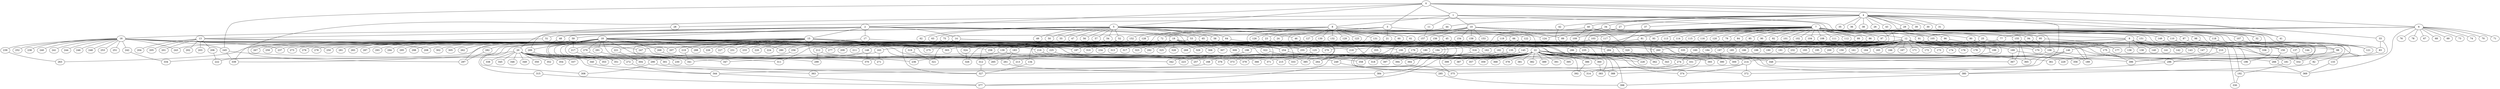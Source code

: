 
graph graphname {
    0 -- 1
0 -- 2
0 -- 3
0 -- 4
0 -- 5
0 -- 6
0 -- 365
0 -- 245
1 -- 7
1 -- 8
1 -- 9
1 -- 10
1 -- 11
1 -- 12
1 -- 339
2 -- 13
2 -- 14
2 -- 15
2 -- 16
2 -- 17
2 -- 18
2 -- 19
2 -- 20
2 -- 198
2 -- 117
3 -- 24
3 -- 21
3 -- 22
3 -- 23
4 -- 32
4 -- 34
4 -- 35
4 -- 36
4 -- 37
4 -- 38
4 -- 33
4 -- 40
4 -- 41
4 -- 42
4 -- 39
4 -- 44
4 -- 43
4 -- 25
4 -- 26
4 -- 27
4 -- 28
4 -- 29
4 -- 30
4 -- 31
5 -- 45
5 -- 46
5 -- 47
5 -- 48
5 -- 49
5 -- 50
5 -- 51
5 -- 52
5 -- 53
5 -- 54
5 -- 55
5 -- 56
5 -- 57
5 -- 58
5 -- 59
5 -- 60
5 -- 61
5 -- 62
5 -- 63
5 -- 64
5 -- 65
5 -- 66
5 -- 93
6 -- 67
6 -- 68
6 -- 69
6 -- 70
6 -- 71
6 -- 72
6 -- 73
6 -- 74
6 -- 75
6 -- 76
6 -- 77
6 -- 78
6 -- 369
7 -- 79
7 -- 80
7 -- 81
7 -- 82
7 -- 83
7 -- 84
7 -- 85
7 -- 86
7 -- 87
7 -- 88
7 -- 89
7 -- 90
7 -- 91
7 -- 92
7 -- 93
7 -- 94
7 -- 95
7 -- 96
7 -- 97
7 -- 98
7 -- 99
7 -- 100
7 -- 101
7 -- 102
7 -- 103
7 -- 104
7 -- 105
7 -- 106
7 -- 107
7 -- 108
7 -- 109
7 -- 110
7 -- 111
7 -- 112
7 -- 113
7 -- 114
7 -- 115
7 -- 116
7 -- 117
7 -- 118
7 -- 119
7 -- 120
7 -- 121
7 -- 32
8 -- 128
8 -- 130
8 -- 131
8 -- 132
8 -- 129
8 -- 122
8 -- 123
8 -- 124
8 -- 125
8 -- 126
8 -- 127
8 -- 72
9 -- 133
9 -- 134
9 -- 135
9 -- 136
9 -- 137
9 -- 138
9 -- 139
9 -- 140
9 -- 141
9 -- 142
9 -- 143
9 -- 144
9 -- 145
9 -- 146
9 -- 147
10 -- 148
10 -- 149
10 -- 150
10 -- 151
10 -- 152
10 -- 153
10 -- 154
10 -- 155
10 -- 156
10 -- 157
10 -- 158
10 -- 89
11 -- 157
12 -- 159
12 -- 160
12 -- 161
12 -- 162
12 -- 163
12 -- 164
12 -- 165
12 -- 166
12 -- 167
12 -- 168
12 -- 169
12 -- 170
12 -- 171
12 -- 172
12 -- 173
12 -- 174
12 -- 175
12 -- 176
12 -- 177
12 -- 178
12 -- 179
12 -- 180
12 -- 181
12 -- 182
12 -- 183
12 -- 184
12 -- 185
12 -- 186
12 -- 187
12 -- 188
12 -- 189
12 -- 190
12 -- 191
12 -- 192
12 -- 193
12 -- 194
12 -- 195
12 -- 196
12 -- 197
12 -- 198
12 -- 199
12 -- 200
13 -- 201
13 -- 202
13 -- 203
13 -- 204
13 -- 205
13 -- 206
13 -- 207
13 -- 208
14 -- 209
14 -- 210
14 -- 211
14 -- 212
14 -- 213
14 -- 214
15 -- 215
15 -- 216
15 -- 217
15 -- 218
15 -- 219
15 -- 220
15 -- 221
15 -- 222
15 -- 223
15 -- 224
15 -- 225
15 -- 226
15 -- 227
15 -- 228
15 -- 229
15 -- 230
15 -- 231
15 -- 232
15 -- 233
15 -- 234
15 -- 235
15 -- 236
16 -- 237
16 -- 238
16 -- 239
16 -- 240
16 -- 241
16 -- 242
16 -- 243
16 -- 244
16 -- 245
16 -- 246
16 -- 247
16 -- 248
16 -- 249
16 -- 250
16 -- 251
16 -- 252
16 -- 253
16 -- 254
16 -- 187
17 -- 256
17 -- 255
18 -- 257
18 -- 259
18 -- 260
18 -- 261
18 -- 262
18 -- 263
18 -- 264
18 -- 265
18 -- 266
18 -- 267
18 -- 268
18 -- 258
18 -- 270
18 -- 271
18 -- 272
18 -- 273
18 -- 274
18 -- 275
18 -- 276
18 -- 277
18 -- 278
18 -- 279
18 -- 280
18 -- 281
18 -- 282
18 -- 283
18 -- 284
18 -- 285
18 -- 286
18 -- 287
18 -- 288
18 -- 289
18 -- 290
18 -- 291
18 -- 292
18 -- 293
18 -- 294
18 -- 295
18 -- 296
18 -- 297
18 -- 298
18 -- 299
18 -- 300
18 -- 301
18 -- 302
18 -- 303
18 -- 304
18 -- 305
18 -- 269
19 -- 306
19 -- 307
19 -- 308
19 -- 309
19 -- 310
19 -- 311
19 -- 312
19 -- 313
19 -- 314
19 -- 315
19 -- 316
19 -- 317
19 -- 318
19 -- 319
19 -- 320
19 -- 321
19 -- 322
19 -- 323
19 -- 324
19 -- 325
19 -- 326
19 -- 327
19 -- 328
19 -- 329
19 -- 330
19 -- 331
19 -- 332
19 -- 333
19 -- 334
19 -- 335
19 -- 336
20 -- 352
20 -- 353
20 -- 354
20 -- 337
20 -- 338
20 -- 339
20 -- 340
20 -- 341
20 -- 342
20 -- 343
20 -- 344
20 -- 345
20 -- 346
20 -- 347
20 -- 348
20 -- 349
20 -- 350
20 -- 351
21 -- 355
21 -- 264
22 -- 384
22 -- 385
22 -- 386
22 -- 388
22 -- 389
22 -- 390
22 -- 391
22 -- 392
22 -- 393
22 -- 394
22 -- 395
22 -- 396
22 -- 397
22 -- 398
22 -- 399
22 -- 387
22 -- 356
22 -- 357
22 -- 358
22 -- 359
22 -- 360
22 -- 361
22 -- 362
22 -- 363
22 -- 364
22 -- 365
22 -- 366
22 -- 367
22 -- 368
22 -- 369
22 -- 370
22 -- 371
22 -- 372
22 -- 373
22 -- 374
22 -- 375
22 -- 376
22 -- 377
22 -- 378
22 -- 379
22 -- 380
22 -- 381
22 -- 382
22 -- 383
23 -- 125
23 -- 264
25 -- 196
25 -- 100
26 -- 335
27 -- 235
28 -- 289
29 -- 336
29 -- 88
29 -- 207
29 -- 97
29 -- 41
33 -- 83
33 -- 396
34 -- 124
34 -- 254
34 -- 110
37 -- 284
40 -- 109
40 -- 342
40 -- 320
42 -- 360
43 -- 160
44 -- 247
45 -- 258
45 -- 189
46 -- 264
46 -- 218
47 -- 288
48 -- 272
51 -- 297
52 -- 187
52 -- 237
53 -- 254
53 -- 277
54 -- 280
58 -- 255
59 -- 243
59 -- 217
60 -- 397
61 -- 162
64 -- 100
64 -- 275
65 -- 333
65 -- 183
65 -- 371
66 -- 215
66 -- 343
66 -- 218
66 -- 88
72 -- 139
75 -- 279
77 -- 232
80 -- 274
80 -- 336
81 -- 269
81 -- 388
82 -- 380
83 -- 356
86 -- 260
87 -- 361
88 -- 229
88 -- 181
91 -- 300
93 -- 393
94 -- 106
95 -- 170
95 -- 177
96 -- 199
97 -- 100
98 -- 296
99 -- 343
100 -- 264
103 -- 292
105 -- 199
105 -- 150
105 -- 270
106 -- 196
106 -- 331
107 -- 121
109 -- 286
110 -- 144
110 -- 210
117 -- 228
118 -- 332
119 -- 255
122 -- 135
125 -- 385
125 -- 265
128 -- 208
131 -- 234
133 -- 369
134 -- 327
135 -- 318
135 -- 168
137 -- 332
139 -- 272
139 -- 249
145 -- 364
145 -- 168
146 -- 372
146 -- 348
146 -- 375
148 -- 370
148 -- 341
149 -- 266
150 -- 266
151 -- 396
152 -- 250
155 -- 365
155 -- 170
155 -- 367
156 -- 303
156 -- 235
160 -- 274
160 -- 348
163 -- 271
163 -- 347
168 -- 344
169 -- 367
169 -- 189
175 -- 396
179 -- 223
180 -- 215
181 -- 192
182 -- 228
182 -- 257
183 -- 236
183 -- 261
184 -- 393
192 -- 330
194 -- 333
194 -- 377
197 -- 390
198 -- 213
198 -- 342
199 -- 214
206 -- 222
210 -- 296
212 -- 373
212 -- 299
214 -- 327
214 -- 372
214 -- 374
216 -- 379
216 -- 366
217 -- 230
219 -- 341
221 -- 304
225 -- 371
239 -- 263
242 -- 334
245 -- 370
245 -- 339
249 -- 375
254 -- 358
256 -- 290
260 -- 300
261 -- 384
266 -- 369
268 -- 376
272 -- 344
274 -- 314
279 -- 351
282 -- 297
284 -- 362
285 -- 398
289 -- 353
290 -- 308
290 -- 363
291 -- 311
296 -- 380
301 -- 327
312 -- 327
315 -- 377
316 -- 360
316 -- 394
319 -- 321
320 -- 343
322 -- 385
324 -- 326
331 -- 383
340 -- 388
344 -- 377
360 -- 383
380 -- 398
386 -- 392

}
